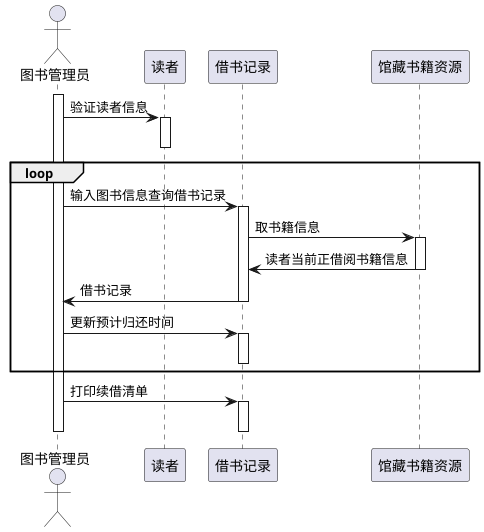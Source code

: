 @startuml
actor 图书管理员
activate 图书管理员
图书管理员->读者:验证读者信息
activate 读者
deactivate 读者
loop
图书管理员->借书记录:输入图书信息查询借书记录
activate 借书记录
借书记录->馆藏书籍资源:取书籍信息
activate 馆藏书籍资源
馆藏书籍资源->借书记录:读者当前正借阅书籍信息
deactivate 馆藏书籍资源
借书记录->图书管理员:借书记录
deactivate 借书记录
图书管理员->借书记录:更新预计归还时间
activate 借书记录
deactivate 借书记录
end
图书管理员->借书记录:打印续借清单
activate 借书记录
deactivate 借书记录
deactivate 图书管理员
@enduml